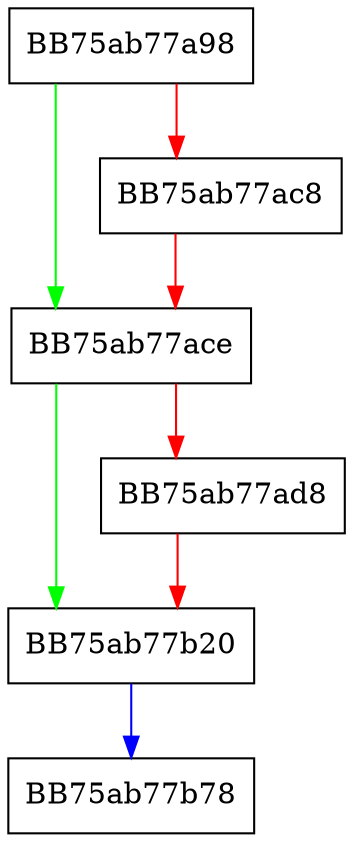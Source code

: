 digraph scmmInsertWin32Handle {
  node [shape="box"];
  graph [splines=ortho];
  BB75ab77a98 -> BB75ab77ace [color="green"];
  BB75ab77a98 -> BB75ab77ac8 [color="red"];
  BB75ab77ac8 -> BB75ab77ace [color="red"];
  BB75ab77ace -> BB75ab77b20 [color="green"];
  BB75ab77ace -> BB75ab77ad8 [color="red"];
  BB75ab77ad8 -> BB75ab77b20 [color="red"];
  BB75ab77b20 -> BB75ab77b78 [color="blue"];
}